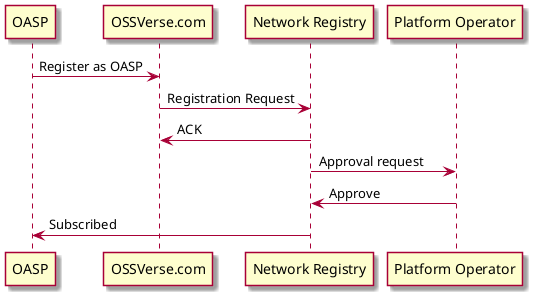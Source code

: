 @startuml

skin rose


OASP -> OSSVerse.com: Register as OASP
OSSVerse.com -> "Network Registry": Registration Request
"Network Registry" -> OSSVerse.com: ACK


"Network Registry" -> "Platform Operator": Approval request
"Platform Operator" -> "Network Registry": Approve
"Network Registry" -> OASP: Subscribed